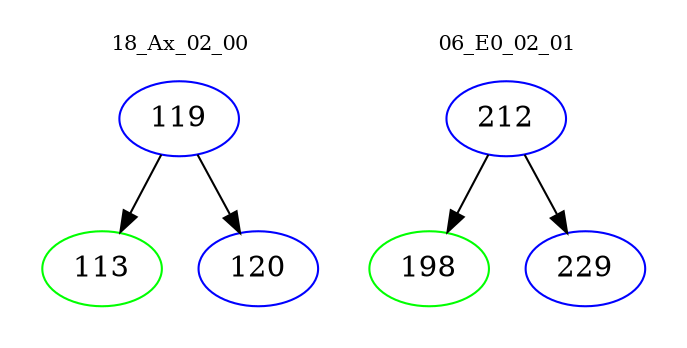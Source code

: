 digraph{
subgraph cluster_0 {
color = white
label = "18_Ax_02_00";
fontsize=10;
T0_119 [label="119", color="blue"]
T0_119 -> T0_113 [color="black"]
T0_113 [label="113", color="green"]
T0_119 -> T0_120 [color="black"]
T0_120 [label="120", color="blue"]
}
subgraph cluster_1 {
color = white
label = "06_E0_02_01";
fontsize=10;
T1_212 [label="212", color="blue"]
T1_212 -> T1_198 [color="black"]
T1_198 [label="198", color="green"]
T1_212 -> T1_229 [color="black"]
T1_229 [label="229", color="blue"]
}
}

